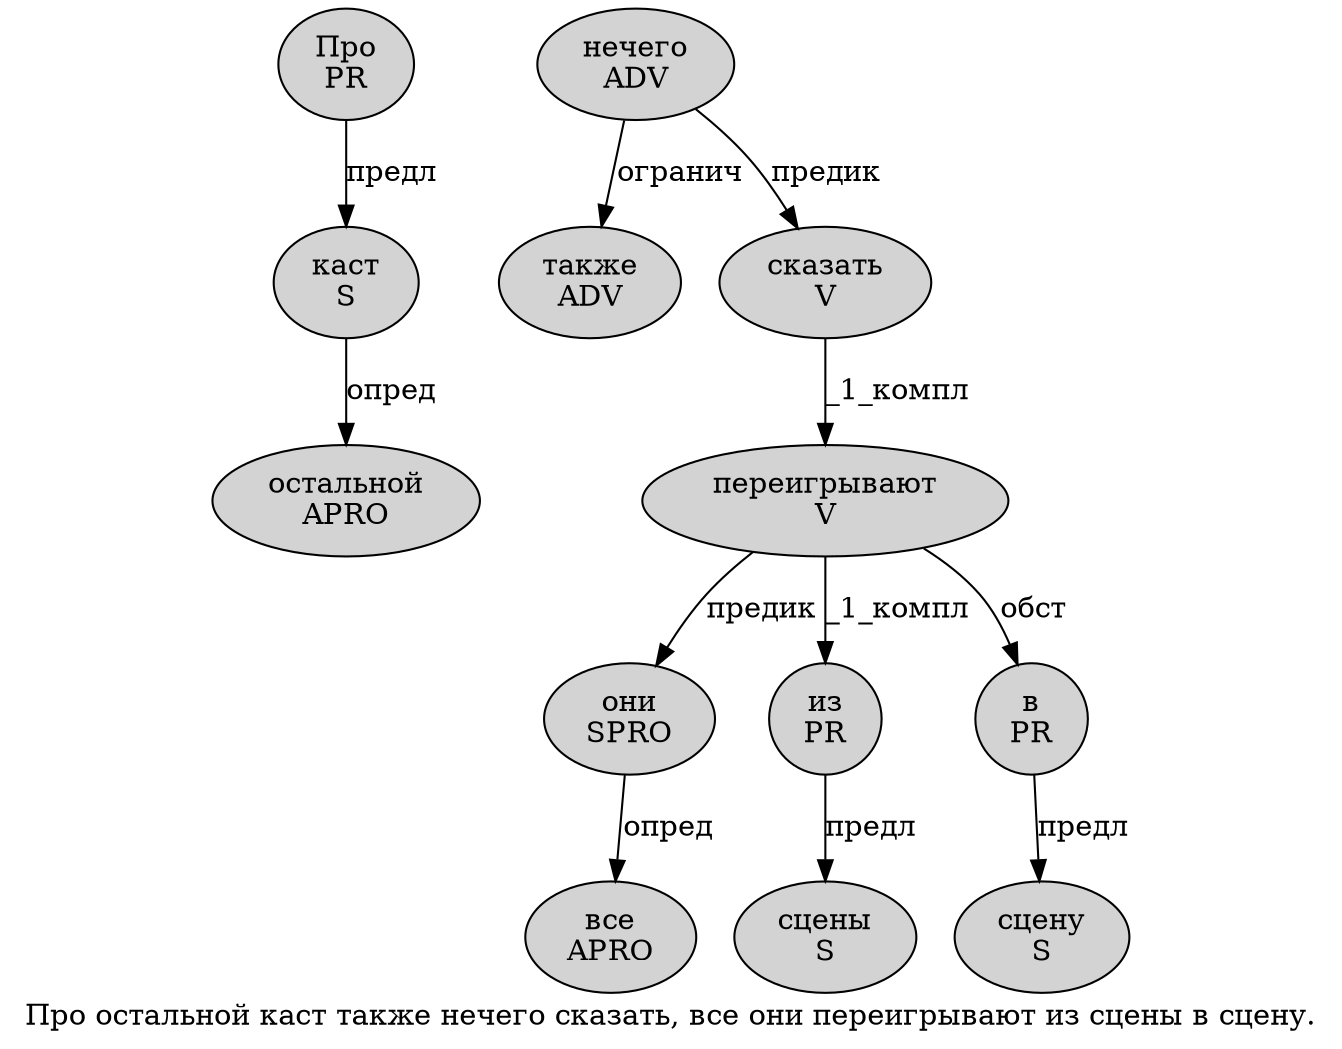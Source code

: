 digraph SENTENCE_3864 {
	graph [label="Про остальной каст также нечего сказать, все они переигрывают из сцены в сцену."]
	node [style=filled]
		0 [label="Про
PR" color="" fillcolor=lightgray penwidth=1 shape=ellipse]
		1 [label="остальной
APRO" color="" fillcolor=lightgray penwidth=1 shape=ellipse]
		2 [label="каст
S" color="" fillcolor=lightgray penwidth=1 shape=ellipse]
		3 [label="также
ADV" color="" fillcolor=lightgray penwidth=1 shape=ellipse]
		4 [label="нечего
ADV" color="" fillcolor=lightgray penwidth=1 shape=ellipse]
		5 [label="сказать
V" color="" fillcolor=lightgray penwidth=1 shape=ellipse]
		7 [label="все
APRO" color="" fillcolor=lightgray penwidth=1 shape=ellipse]
		8 [label="они
SPRO" color="" fillcolor=lightgray penwidth=1 shape=ellipse]
		9 [label="переигрывают
V" color="" fillcolor=lightgray penwidth=1 shape=ellipse]
		10 [label="из
PR" color="" fillcolor=lightgray penwidth=1 shape=ellipse]
		11 [label="сцены
S" color="" fillcolor=lightgray penwidth=1 shape=ellipse]
		12 [label="в
PR" color="" fillcolor=lightgray penwidth=1 shape=ellipse]
		13 [label="сцену
S" color="" fillcolor=lightgray penwidth=1 shape=ellipse]
			5 -> 9 [label="_1_компл"]
			2 -> 1 [label="опред"]
			8 -> 7 [label="опред"]
			0 -> 2 [label="предл"]
			10 -> 11 [label="предл"]
			9 -> 8 [label="предик"]
			9 -> 10 [label="_1_компл"]
			9 -> 12 [label="обст"]
			4 -> 3 [label="огранич"]
			4 -> 5 [label="предик"]
			12 -> 13 [label="предл"]
}